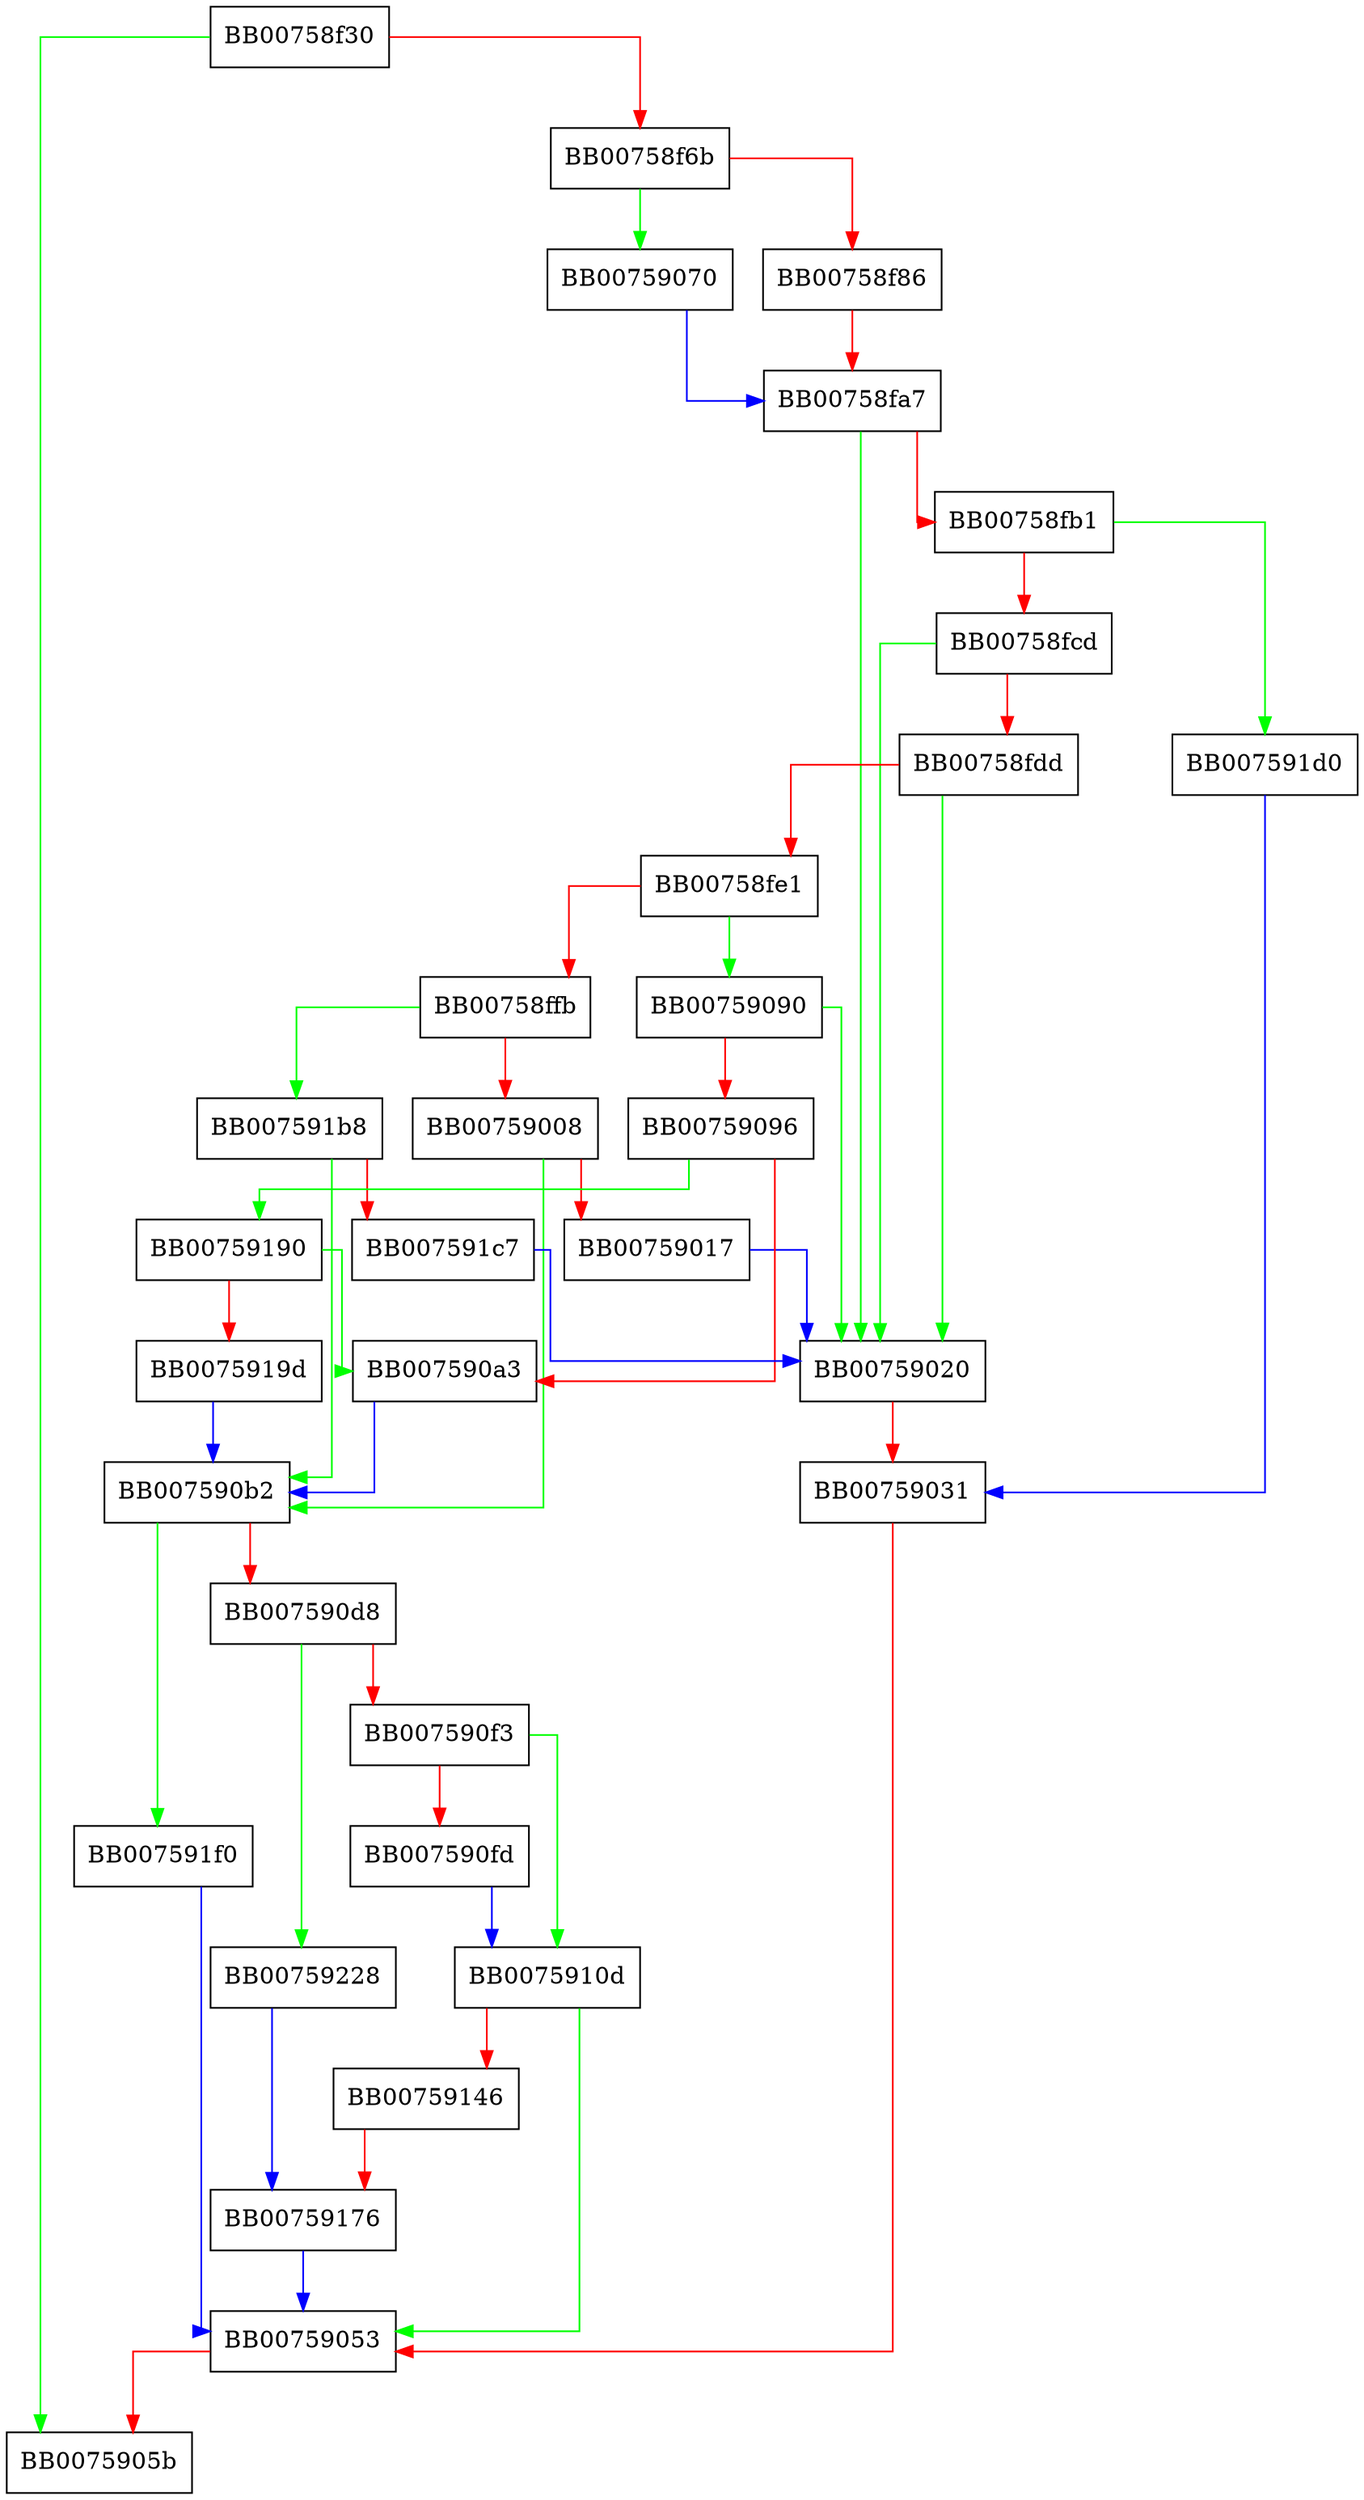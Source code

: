 digraph ossl_ecx_key_from_pkcs8 {
  node [shape="box"];
  graph [splines=ortho];
  BB00758f30 -> BB0075905b [color="green"];
  BB00758f30 -> BB00758f6b [color="red"];
  BB00758f6b -> BB00759070 [color="green"];
  BB00758f6b -> BB00758f86 [color="red"];
  BB00758f86 -> BB00758fa7 [color="red"];
  BB00758fa7 -> BB00759020 [color="green"];
  BB00758fa7 -> BB00758fb1 [color="red"];
  BB00758fb1 -> BB007591d0 [color="green"];
  BB00758fb1 -> BB00758fcd [color="red"];
  BB00758fcd -> BB00759020 [color="green"];
  BB00758fcd -> BB00758fdd [color="red"];
  BB00758fdd -> BB00759020 [color="green"];
  BB00758fdd -> BB00758fe1 [color="red"];
  BB00758fe1 -> BB00759090 [color="green"];
  BB00758fe1 -> BB00758ffb [color="red"];
  BB00758ffb -> BB007591b8 [color="green"];
  BB00758ffb -> BB00759008 [color="red"];
  BB00759008 -> BB007590b2 [color="green"];
  BB00759008 -> BB00759017 [color="red"];
  BB00759017 -> BB00759020 [color="blue"];
  BB00759020 -> BB00759031 [color="red"];
  BB00759031 -> BB00759053 [color="red"];
  BB00759053 -> BB0075905b [color="red"];
  BB00759070 -> BB00758fa7 [color="blue"];
  BB00759090 -> BB00759020 [color="green"];
  BB00759090 -> BB00759096 [color="red"];
  BB00759096 -> BB00759190 [color="green"];
  BB00759096 -> BB007590a3 [color="red"];
  BB007590a3 -> BB007590b2 [color="blue"];
  BB007590b2 -> BB007591f0 [color="green"];
  BB007590b2 -> BB007590d8 [color="red"];
  BB007590d8 -> BB00759228 [color="green"];
  BB007590d8 -> BB007590f3 [color="red"];
  BB007590f3 -> BB0075910d [color="green"];
  BB007590f3 -> BB007590fd [color="red"];
  BB007590fd -> BB0075910d [color="blue"];
  BB0075910d -> BB00759053 [color="green"];
  BB0075910d -> BB00759146 [color="red"];
  BB00759146 -> BB00759176 [color="red"];
  BB00759176 -> BB00759053 [color="blue"];
  BB00759190 -> BB007590a3 [color="green"];
  BB00759190 -> BB0075919d [color="red"];
  BB0075919d -> BB007590b2 [color="blue"];
  BB007591b8 -> BB007590b2 [color="green"];
  BB007591b8 -> BB007591c7 [color="red"];
  BB007591c7 -> BB00759020 [color="blue"];
  BB007591d0 -> BB00759031 [color="blue"];
  BB007591f0 -> BB00759053 [color="blue"];
  BB00759228 -> BB00759176 [color="blue"];
}